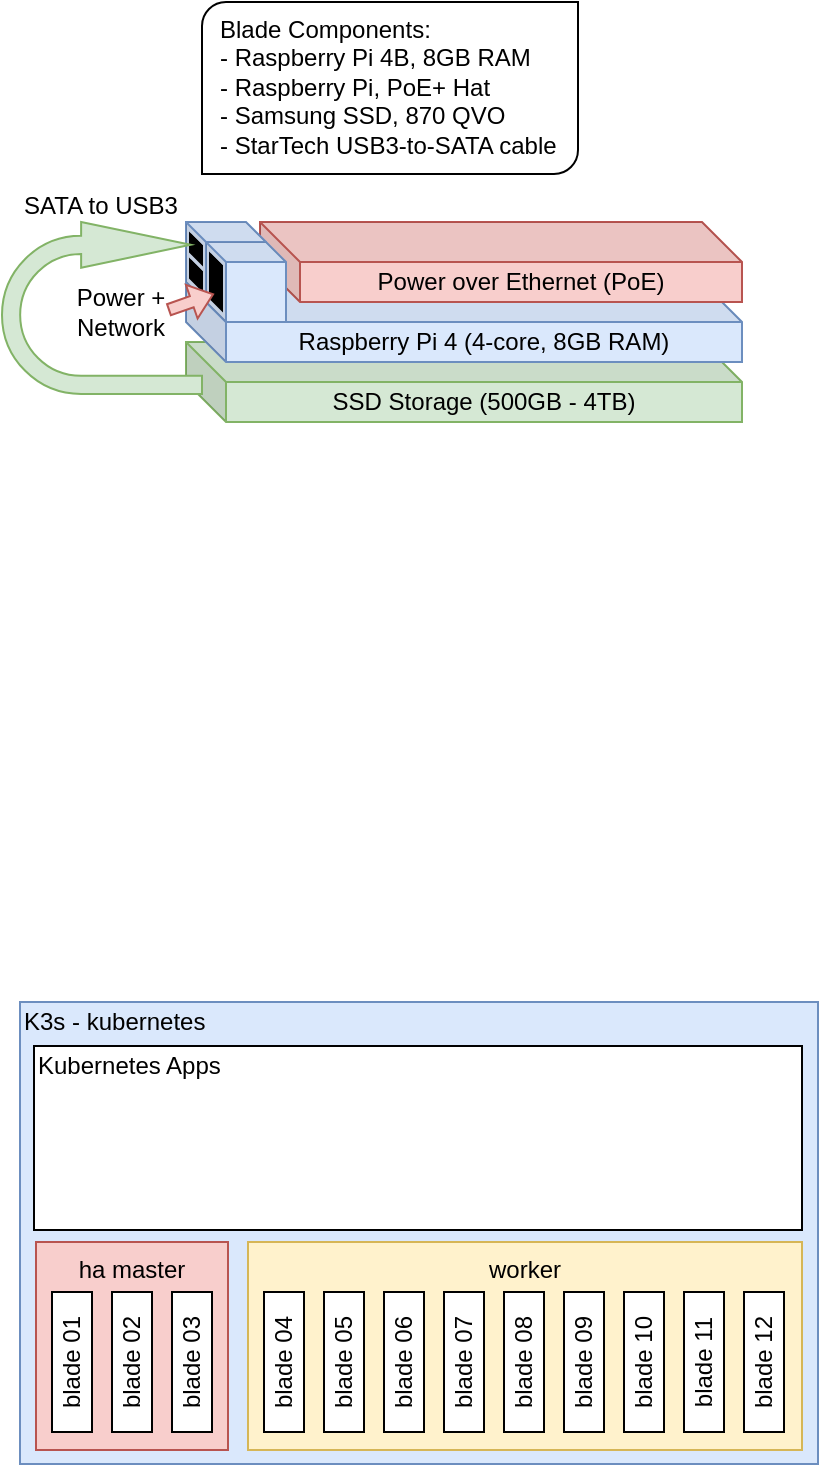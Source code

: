 <mxfile version="22.1.2" type="device" pages="2">
  <diagram id="fXYUOHbjo61CbgBRnGXq" name="Cluster">
    <mxGraphModel dx="1412" dy="864" grid="1" gridSize="10" guides="1" tooltips="1" connect="1" arrows="1" fold="1" page="1" pageScale="1" pageWidth="850" pageHeight="1100" math="0" shadow="0">
      <root>
        <mxCell id="0" />
        <mxCell id="1" parent="0" />
        <mxCell id="WuI3-DcVjLLFcaOqSGnY-17" value="K3s - kubernetes" style="rounded=0;whiteSpace=wrap;html=1;align=left;verticalAlign=top;fillColor=#dae8fc;strokeColor=#6c8ebf;spacingTop=-4;" parent="1" vertex="1">
          <mxGeometry x="219" y="620" width="399" height="231" as="geometry" />
        </mxCell>
        <mxCell id="WuI3-DcVjLLFcaOqSGnY-16" value="worker" style="rounded=0;whiteSpace=wrap;html=1;verticalAlign=top;fillColor=#fff2cc;strokeColor=#d6b656;" parent="1" vertex="1">
          <mxGeometry x="333" y="740" width="277" height="104" as="geometry" />
        </mxCell>
        <mxCell id="WuI3-DcVjLLFcaOqSGnY-15" value="ha master" style="rounded=0;whiteSpace=wrap;html=1;verticalAlign=top;fillColor=#f8cecc;strokeColor=#b85450;" parent="1" vertex="1">
          <mxGeometry x="227" y="740" width="96" height="104" as="geometry" />
        </mxCell>
        <mxCell id="WuI3-DcVjLLFcaOqSGnY-3" value="blade 01" style="rounded=0;whiteSpace=wrap;html=1;rotation=-90;" parent="1" vertex="1">
          <mxGeometry x="210" y="790" width="70" height="20" as="geometry" />
        </mxCell>
        <mxCell id="WuI3-DcVjLLFcaOqSGnY-4" value="blade 02" style="rounded=0;whiteSpace=wrap;html=1;rotation=-90;" parent="1" vertex="1">
          <mxGeometry x="240" y="790" width="70" height="20" as="geometry" />
        </mxCell>
        <mxCell id="WuI3-DcVjLLFcaOqSGnY-5" value="blade 03" style="rounded=0;whiteSpace=wrap;html=1;rotation=-90;" parent="1" vertex="1">
          <mxGeometry x="270" y="790" width="70" height="20" as="geometry" />
        </mxCell>
        <mxCell id="WuI3-DcVjLLFcaOqSGnY-6" value="blade 04" style="rounded=0;whiteSpace=wrap;html=1;rotation=-90;" parent="1" vertex="1">
          <mxGeometry x="316" y="790" width="70" height="20" as="geometry" />
        </mxCell>
        <mxCell id="WuI3-DcVjLLFcaOqSGnY-7" value="blade 05" style="rounded=0;whiteSpace=wrap;html=1;rotation=-90;" parent="1" vertex="1">
          <mxGeometry x="346" y="790" width="70" height="20" as="geometry" />
        </mxCell>
        <mxCell id="WuI3-DcVjLLFcaOqSGnY-8" value="blade 06" style="rounded=0;whiteSpace=wrap;html=1;rotation=-90;" parent="1" vertex="1">
          <mxGeometry x="376" y="790" width="70" height="20" as="geometry" />
        </mxCell>
        <mxCell id="WuI3-DcVjLLFcaOqSGnY-9" value="blade 07" style="rounded=0;whiteSpace=wrap;html=1;rotation=-90;" parent="1" vertex="1">
          <mxGeometry x="406" y="790" width="70" height="20" as="geometry" />
        </mxCell>
        <mxCell id="WuI3-DcVjLLFcaOqSGnY-10" value="blade 08" style="rounded=0;whiteSpace=wrap;html=1;rotation=-90;" parent="1" vertex="1">
          <mxGeometry x="436" y="790" width="70" height="20" as="geometry" />
        </mxCell>
        <mxCell id="WuI3-DcVjLLFcaOqSGnY-11" value="blade 09" style="rounded=0;whiteSpace=wrap;html=1;rotation=-90;" parent="1" vertex="1">
          <mxGeometry x="466" y="790" width="70" height="20" as="geometry" />
        </mxCell>
        <mxCell id="WuI3-DcVjLLFcaOqSGnY-12" value="blade 10" style="rounded=0;whiteSpace=wrap;html=1;rotation=-90;" parent="1" vertex="1">
          <mxGeometry x="496" y="790" width="70" height="20" as="geometry" />
        </mxCell>
        <mxCell id="WuI3-DcVjLLFcaOqSGnY-13" value="blade 11" style="rounded=0;whiteSpace=wrap;html=1;rotation=-90;" parent="1" vertex="1">
          <mxGeometry x="526" y="790" width="70" height="20" as="geometry" />
        </mxCell>
        <mxCell id="WuI3-DcVjLLFcaOqSGnY-14" value="blade 12" style="rounded=0;whiteSpace=wrap;html=1;rotation=-90;" parent="1" vertex="1">
          <mxGeometry x="556" y="790" width="70" height="20" as="geometry" />
        </mxCell>
        <mxCell id="WuI3-DcVjLLFcaOqSGnY-18" value="SSD Storage (500GB - 4TB)" style="shape=cube;whiteSpace=wrap;html=1;boundedLbl=1;backgroundOutline=1;darkOpacity=0.05;darkOpacity2=0.1;fillColor=#d5e8d4;strokeColor=#82b366;" parent="1" vertex="1">
          <mxGeometry x="302" y="290" width="278" height="40" as="geometry" />
        </mxCell>
        <mxCell id="WuI3-DcVjLLFcaOqSGnY-19" value="Raspberry Pi 4 (4-core, 8GB RAM)" style="shape=cube;whiteSpace=wrap;html=1;boundedLbl=1;backgroundOutline=1;darkOpacity=0.05;darkOpacity2=0.1;fillColor=#dae8fc;strokeColor=#6c8ebf;" parent="1" vertex="1">
          <mxGeometry x="302" y="260" width="278" height="40" as="geometry" />
        </mxCell>
        <mxCell id="WuI3-DcVjLLFcaOqSGnY-20" value="Power over Ethernet (PoE)" style="shape=cube;whiteSpace=wrap;html=1;boundedLbl=1;backgroundOutline=1;darkOpacity=0.05;darkOpacity2=0.1;fillColor=#f8cecc;strokeColor=#b85450;" parent="1" vertex="1">
          <mxGeometry x="339" y="230" width="241" height="40" as="geometry" />
        </mxCell>
        <mxCell id="WuI3-DcVjLLFcaOqSGnY-22" value="" style="shape=cube;whiteSpace=wrap;html=1;boundedLbl=1;backgroundOutline=1;darkOpacity=0.05;darkOpacity2=0.1;size=10;fillColor=#dae8fc;strokeColor=#6c8ebf;" parent="1" vertex="1">
          <mxGeometry x="302" y="230" width="40" height="40" as="geometry" />
        </mxCell>
        <mxCell id="WuI3-DcVjLLFcaOqSGnY-21" value="" style="shape=cube;whiteSpace=wrap;html=1;boundedLbl=1;backgroundOutline=1;darkOpacity=0.05;darkOpacity2=0.1;size=10;fillColor=#dae8fc;strokeColor=#6c8ebf;" parent="1" vertex="1">
          <mxGeometry x="312" y="240" width="40" height="40" as="geometry" />
        </mxCell>
        <mxCell id="WuI3-DcVjLLFcaOqSGnY-23" value="Kubernetes Apps" style="rounded=0;whiteSpace=wrap;html=1;align=left;verticalAlign=top;spacingTop=-4;" parent="1" vertex="1">
          <mxGeometry x="226" y="642" width="384" height="92" as="geometry" />
        </mxCell>
        <mxCell id="WuI3-DcVjLLFcaOqSGnY-24" value="" style="shape=image;verticalLabelPosition=bottom;labelBackgroundColor=default;verticalAlign=top;aspect=fixed;imageAspect=0;image=https://www.derdack.com/wp-content/uploads/sites/2/2021/09/prometheus-logo-3.png;clipPath=inset(20.06% 0.33% 21.97% 0%);imageBackground=none;imageBorder=none;strokeWidth=1;" parent="1" vertex="1">
          <mxGeometry x="233" y="697.67" width="100" height="30.435" as="geometry" />
        </mxCell>
        <mxCell id="WuI3-DcVjLLFcaOqSGnY-30" value="" style="shape=image;imageAspect=0;aspect=fixed;verticalLabelPosition=bottom;verticalAlign=top;image=https://i1.wp.com/www.homelabrat.com/wp-content/uploads/2018/07/grafana-logo.png?w=2580&amp;ssl=1;imageBackground=none;imageBorder=none;" parent="1" vertex="1">
          <mxGeometry x="229.7" y="672" width="107.3" height="26" as="geometry" />
        </mxCell>
        <mxCell id="WuI3-DcVjLLFcaOqSGnY-32" value="" style="shape=image;imageAspect=0;aspect=fixed;verticalLabelPosition=bottom;verticalAlign=top;image=https://repository-images.githubusercontent.com/612354784/c59e3320-a236-4182-941f-ea3f1a0f50e7;clipPath=inset(25.33% 17.33% 26.67% 18%);" parent="1" vertex="1">
          <mxGeometry x="510" y="694.7" width="90" height="33.4" as="geometry" />
        </mxCell>
        <mxCell id="WuI3-DcVjLLFcaOqSGnY-34" value="" style="shape=image;imageAspect=0;aspect=fixed;verticalLabelPosition=bottom;verticalAlign=top;image=https://external-content.duckduckgo.com/iu/?u=https%3A%2F%2Fdownload.logo.wine%2Flogo%2FRedis%2FRedis-Logo.wine.png&amp;f=1&amp;nofb=1&amp;ipt=a97c80483f4a6af10419f2c01c02f7be158f609672ec15d24eb7440564a9d65e&amp;ipo=images;clipPath=inset(26.5% 9.67% 28.5% 8.33%);" parent="1" vertex="1">
          <mxGeometry x="498.33" y="650.86" width="109.33" height="40" as="geometry" />
        </mxCell>
        <mxCell id="WuI3-DcVjLLFcaOqSGnY-36" value="" style="shape=image;imageAspect=0;aspect=fixed;verticalLabelPosition=bottom;verticalAlign=top;image=https://containous.github.io/slides/online-meetup-201901/images/traefik.logo.png;" parent="1" vertex="1">
          <mxGeometry x="432" y="650.86" width="56" height="77.24" as="geometry" />
        </mxCell>
        <mxCell id="WuI3-DcVjLLFcaOqSGnY-37" value="" style="shape=cube;whiteSpace=wrap;html=1;boundedLbl=1;backgroundOutline=1;darkOpacity=0.05;darkOpacity2=0.1;size=10;fillColor=#000000;" parent="1" vertex="1">
          <mxGeometry x="314" y="246" width="6" height="28" as="geometry" />
        </mxCell>
        <mxCell id="WuI3-DcVjLLFcaOqSGnY-38" value="" style="shape=cube;whiteSpace=wrap;html=1;boundedLbl=1;backgroundOutline=1;darkOpacity=0.05;darkOpacity2=0.1;size=10;fillColor=#000000;" parent="1" vertex="1">
          <mxGeometry x="304" y="236" width="6" height="15" as="geometry" />
        </mxCell>
        <mxCell id="WuI3-DcVjLLFcaOqSGnY-39" value="" style="shape=cube;whiteSpace=wrap;html=1;boundedLbl=1;backgroundOutline=1;darkOpacity=0.05;darkOpacity2=0.1;size=10;fillColor=#000000;" parent="1" vertex="1">
          <mxGeometry x="304" y="249" width="6" height="15" as="geometry" />
        </mxCell>
        <mxCell id="WuI3-DcVjLLFcaOqSGnY-41" value="" style="shape=flexArrow;endArrow=classic;html=1;rounded=0;width=5.806;endSize=3.426;endWidth=11.03;fillColor=#f8cecc;strokeColor=#b85450;" parent="1" edge="1">
          <mxGeometry width="50" height="50" relative="1" as="geometry">
            <mxPoint x="293" y="274" as="sourcePoint" />
            <mxPoint x="316" y="266" as="targetPoint" />
          </mxGeometry>
        </mxCell>
        <mxCell id="WuI3-DcVjLLFcaOqSGnY-43" value="Power + Network" style="text;html=1;strokeColor=none;fillColor=none;align=center;verticalAlign=middle;whiteSpace=wrap;rounded=0;" parent="1" vertex="1">
          <mxGeometry x="243" y="260" width="53" height="30" as="geometry" />
        </mxCell>
        <mxCell id="WuI3-DcVjLLFcaOqSGnY-44" value="SATA to USB3" style="text;html=1;strokeColor=none;fillColor=none;align=center;verticalAlign=middle;whiteSpace=wrap;rounded=0;" parent="1" vertex="1">
          <mxGeometry x="217" y="214" width="85" height="16" as="geometry" />
        </mxCell>
        <mxCell id="WuI3-DcVjLLFcaOqSGnY-45" value="" style="html=1;shadow=0;dashed=0;align=center;verticalAlign=middle;shape=mxgraph.arrows2.uTurnArrow;dy=4.54;arrowHead=22.83;dx2=54.76;fillColor=#d5e8d4;strokeColor=#82b366;" parent="1" vertex="1">
          <mxGeometry x="210" y="230" width="100" height="86" as="geometry" />
        </mxCell>
        <mxCell id="WuI3-DcVjLLFcaOqSGnY-46" value="Blade Components:&lt;br&gt;- Raspberry Pi 4B, 8GB RAM&lt;br&gt;- Raspberry Pi, PoE+ Hat&lt;br&gt;- Samsung SSD, 870 QVO&lt;br&gt;- StarTech USB3-to-SATA cable" style="verticalLabelPosition=middle;verticalAlign=top;html=1;shape=mxgraph.basic.diag_round_rect;dx=6;whiteSpace=wrap;labelPosition=center;align=left;spacingLeft=7;" parent="1" vertex="1">
          <mxGeometry x="310" y="120" width="188" height="86" as="geometry" />
        </mxCell>
        <mxCell id="5zLC92KqB8IapUdiKwWk-1" value="" style="shape=image;imageAspect=0;aspect=fixed;verticalLabelPosition=bottom;verticalAlign=top;image=https://www.kindpng.com/picc/m/83-830172_docker-registry-logo-hd-png-download.png;clipPath=inset(4.67% 8.43% 10.33% 7.25%);" parent="1" vertex="1">
          <mxGeometry x="345.85" y="644.03" width="74.15" height="87.94" as="geometry" />
        </mxCell>
      </root>
    </mxGraphModel>
  </diagram>
  <diagram id="uWZ8_-ScpFLaw5qvv4Hr" name="AI Agent">
    <mxGraphModel dx="576" dy="353" grid="1" gridSize="10" guides="1" tooltips="1" connect="1" arrows="1" fold="1" page="1" pageScale="1" pageWidth="850" pageHeight="1100" math="0" shadow="0">
      <root>
        <mxCell id="0" />
        <mxCell id="1" parent="0" />
        <mxCell id="XHlKNVAusla8ssW2XQvw-1" value="AI agent - llama" style="rounded=0;whiteSpace=wrap;html=1;fillColor=#f5f5f5;fontColor=#333333;strokeColor=#666666;verticalAlign=bottom;align=left;fontStyle=2" parent="1" vertex="1">
          <mxGeometry x="230" y="210" width="140" height="220" as="geometry" />
        </mxCell>
        <mxCell id="XHlKNVAusla8ssW2XQvw-2" value="" style="rounded=0;whiteSpace=wrap;html=1;fillColor=#1f1f20;" parent="1" vertex="1">
          <mxGeometry x="240" y="310" width="120" height="60" as="geometry" />
        </mxCell>
        <mxCell id="5AbAvAfIVBaSjjuLO3LV-1" value="" style="shape=image;imageAspect=0;aspect=fixed;verticalLabelPosition=bottom;verticalAlign=top;image=https://repository-images.githubusercontent.com/612354784/c59e3320-a236-4182-941f-ea3f1a0f50e7;clipPath=inset(25.33% 17.33% 26.67% 18%);fillColor=default;" parent="1" vertex="1">
          <mxGeometry x="255" y="323.3" width="90" height="33.4" as="geometry" />
        </mxCell>
        <mxCell id="5AbAvAfIVBaSjjuLO3LV-5" style="edgeStyle=orthogonalEdgeStyle;html=1;fontColor=#000000;strokeColor=#000000;entryX=0.25;entryY=1;entryDx=0;entryDy=0;exitX=0.5;exitY=1;exitDx=0;exitDy=0;exitPerimeter=0;" parent="1" source="5AbAvAfIVBaSjjuLO3LV-2" target="XHlKNVAusla8ssW2XQvw-2" edge="1">
          <mxGeometry relative="1" as="geometry">
            <mxPoint x="170" y="390" as="targetPoint" />
          </mxGeometry>
        </mxCell>
        <mxCell id="5AbAvAfIVBaSjjuLO3LV-2" value="/app/models" style="shape=cylinder3;whiteSpace=wrap;html=1;boundedLbl=1;backgroundOutline=1;size=15;rotation=0;direction=south;fillColor=#ffe6cc;strokeColor=#d79b00;fontColor=#000000;" parent="1" vertex="1">
          <mxGeometry x="300" y="375.5" width="110" height="35" as="geometry" />
        </mxCell>
        <mxCell id="5AbAvAfIVBaSjjuLO3LV-7" style="edgeStyle=orthogonalEdgeStyle;html=1;entryX=0.5;entryY=0;entryDx=0;entryDy=0;strokeColor=#000000;fontColor=#000000;endArrow=none;endFill=0;" parent="1" source="5AbAvAfIVBaSjjuLO3LV-3" target="XHlKNVAusla8ssW2XQvw-2" edge="1">
          <mxGeometry relative="1" as="geometry" />
        </mxCell>
        <mxCell id="5AbAvAfIVBaSjjuLO3LV-3" value="llama-cpp-python" style="rounded=0;whiteSpace=wrap;html=1;fillColor=#f8cecc;strokeColor=#b85450;fontColor=#000000;" parent="1" vertex="1">
          <mxGeometry x="240" y="260" width="120" height="40" as="geometry" />
        </mxCell>
        <mxCell id="5AbAvAfIVBaSjjuLO3LV-6" style="edgeStyle=orthogonalEdgeStyle;html=1;entryX=0.5;entryY=0;entryDx=0;entryDy=0;strokeColor=#000000;fontColor=#000000;endArrow=none;endFill=0;" parent="1" source="5AbAvAfIVBaSjjuLO3LV-4" target="5AbAvAfIVBaSjjuLO3LV-3" edge="1">
          <mxGeometry relative="1" as="geometry" />
        </mxCell>
        <mxCell id="5AbAvAfIVBaSjjuLO3LV-4" value="Uvicorn&lt;br&gt;OpenAI API" style="rounded=0;whiteSpace=wrap;html=1;fillColor=#dae8fc;strokeColor=#6c8ebf;fontColor=#000000;" parent="1" vertex="1">
          <mxGeometry x="240" y="210" width="120" height="40" as="geometry" />
        </mxCell>
      </root>
    </mxGraphModel>
  </diagram>
</mxfile>
